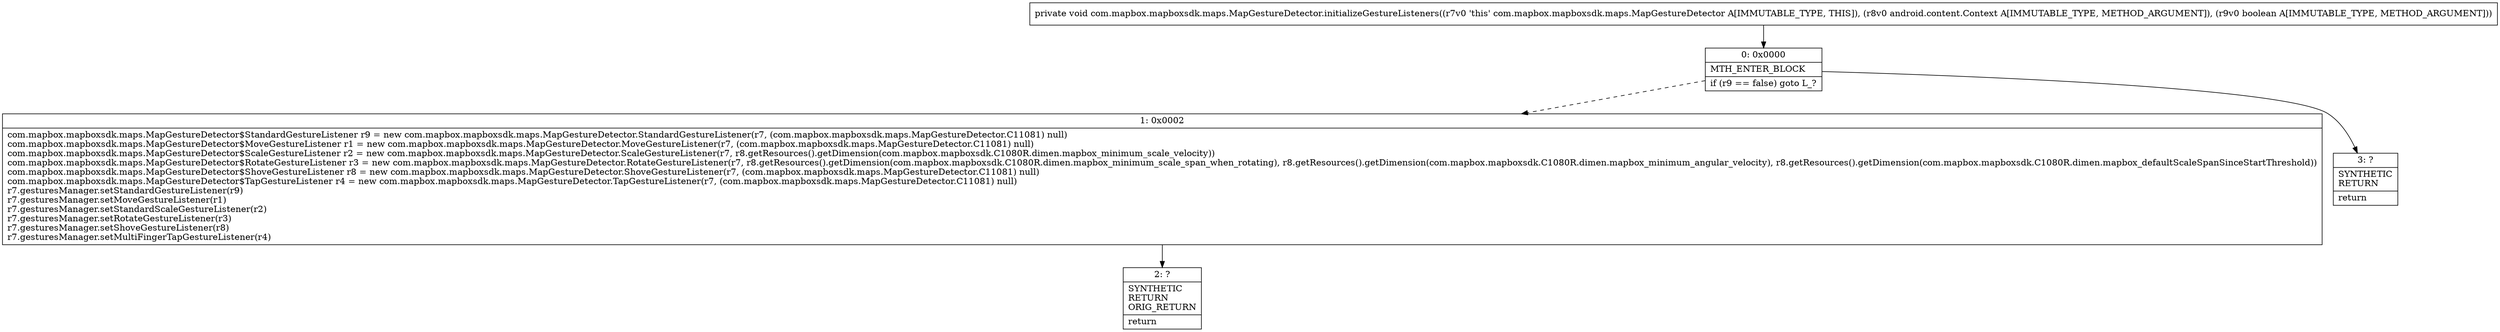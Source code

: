 digraph "CFG forcom.mapbox.mapboxsdk.maps.MapGestureDetector.initializeGestureListeners(Landroid\/content\/Context;Z)V" {
Node_0 [shape=record,label="{0\:\ 0x0000|MTH_ENTER_BLOCK\l|if (r9 == false) goto L_?\l}"];
Node_1 [shape=record,label="{1\:\ 0x0002|com.mapbox.mapboxsdk.maps.MapGestureDetector$StandardGestureListener r9 = new com.mapbox.mapboxsdk.maps.MapGestureDetector.StandardGestureListener(r7, (com.mapbox.mapboxsdk.maps.MapGestureDetector.C11081) null)\lcom.mapbox.mapboxsdk.maps.MapGestureDetector$MoveGestureListener r1 = new com.mapbox.mapboxsdk.maps.MapGestureDetector.MoveGestureListener(r7, (com.mapbox.mapboxsdk.maps.MapGestureDetector.C11081) null)\lcom.mapbox.mapboxsdk.maps.MapGestureDetector$ScaleGestureListener r2 = new com.mapbox.mapboxsdk.maps.MapGestureDetector.ScaleGestureListener(r7, r8.getResources().getDimension(com.mapbox.mapboxsdk.C1080R.dimen.mapbox_minimum_scale_velocity))\lcom.mapbox.mapboxsdk.maps.MapGestureDetector$RotateGestureListener r3 = new com.mapbox.mapboxsdk.maps.MapGestureDetector.RotateGestureListener(r7, r8.getResources().getDimension(com.mapbox.mapboxsdk.C1080R.dimen.mapbox_minimum_scale_span_when_rotating), r8.getResources().getDimension(com.mapbox.mapboxsdk.C1080R.dimen.mapbox_minimum_angular_velocity), r8.getResources().getDimension(com.mapbox.mapboxsdk.C1080R.dimen.mapbox_defaultScaleSpanSinceStartThreshold))\lcom.mapbox.mapboxsdk.maps.MapGestureDetector$ShoveGestureListener r8 = new com.mapbox.mapboxsdk.maps.MapGestureDetector.ShoveGestureListener(r7, (com.mapbox.mapboxsdk.maps.MapGestureDetector.C11081) null)\lcom.mapbox.mapboxsdk.maps.MapGestureDetector$TapGestureListener r4 = new com.mapbox.mapboxsdk.maps.MapGestureDetector.TapGestureListener(r7, (com.mapbox.mapboxsdk.maps.MapGestureDetector.C11081) null)\lr7.gesturesManager.setStandardGestureListener(r9)\lr7.gesturesManager.setMoveGestureListener(r1)\lr7.gesturesManager.setStandardScaleGestureListener(r2)\lr7.gesturesManager.setRotateGestureListener(r3)\lr7.gesturesManager.setShoveGestureListener(r8)\lr7.gesturesManager.setMultiFingerTapGestureListener(r4)\l}"];
Node_2 [shape=record,label="{2\:\ ?|SYNTHETIC\lRETURN\lORIG_RETURN\l|return\l}"];
Node_3 [shape=record,label="{3\:\ ?|SYNTHETIC\lRETURN\l|return\l}"];
MethodNode[shape=record,label="{private void com.mapbox.mapboxsdk.maps.MapGestureDetector.initializeGestureListeners((r7v0 'this' com.mapbox.mapboxsdk.maps.MapGestureDetector A[IMMUTABLE_TYPE, THIS]), (r8v0 android.content.Context A[IMMUTABLE_TYPE, METHOD_ARGUMENT]), (r9v0 boolean A[IMMUTABLE_TYPE, METHOD_ARGUMENT])) }"];
MethodNode -> Node_0;
Node_0 -> Node_1[style=dashed];
Node_0 -> Node_3;
Node_1 -> Node_2;
}


